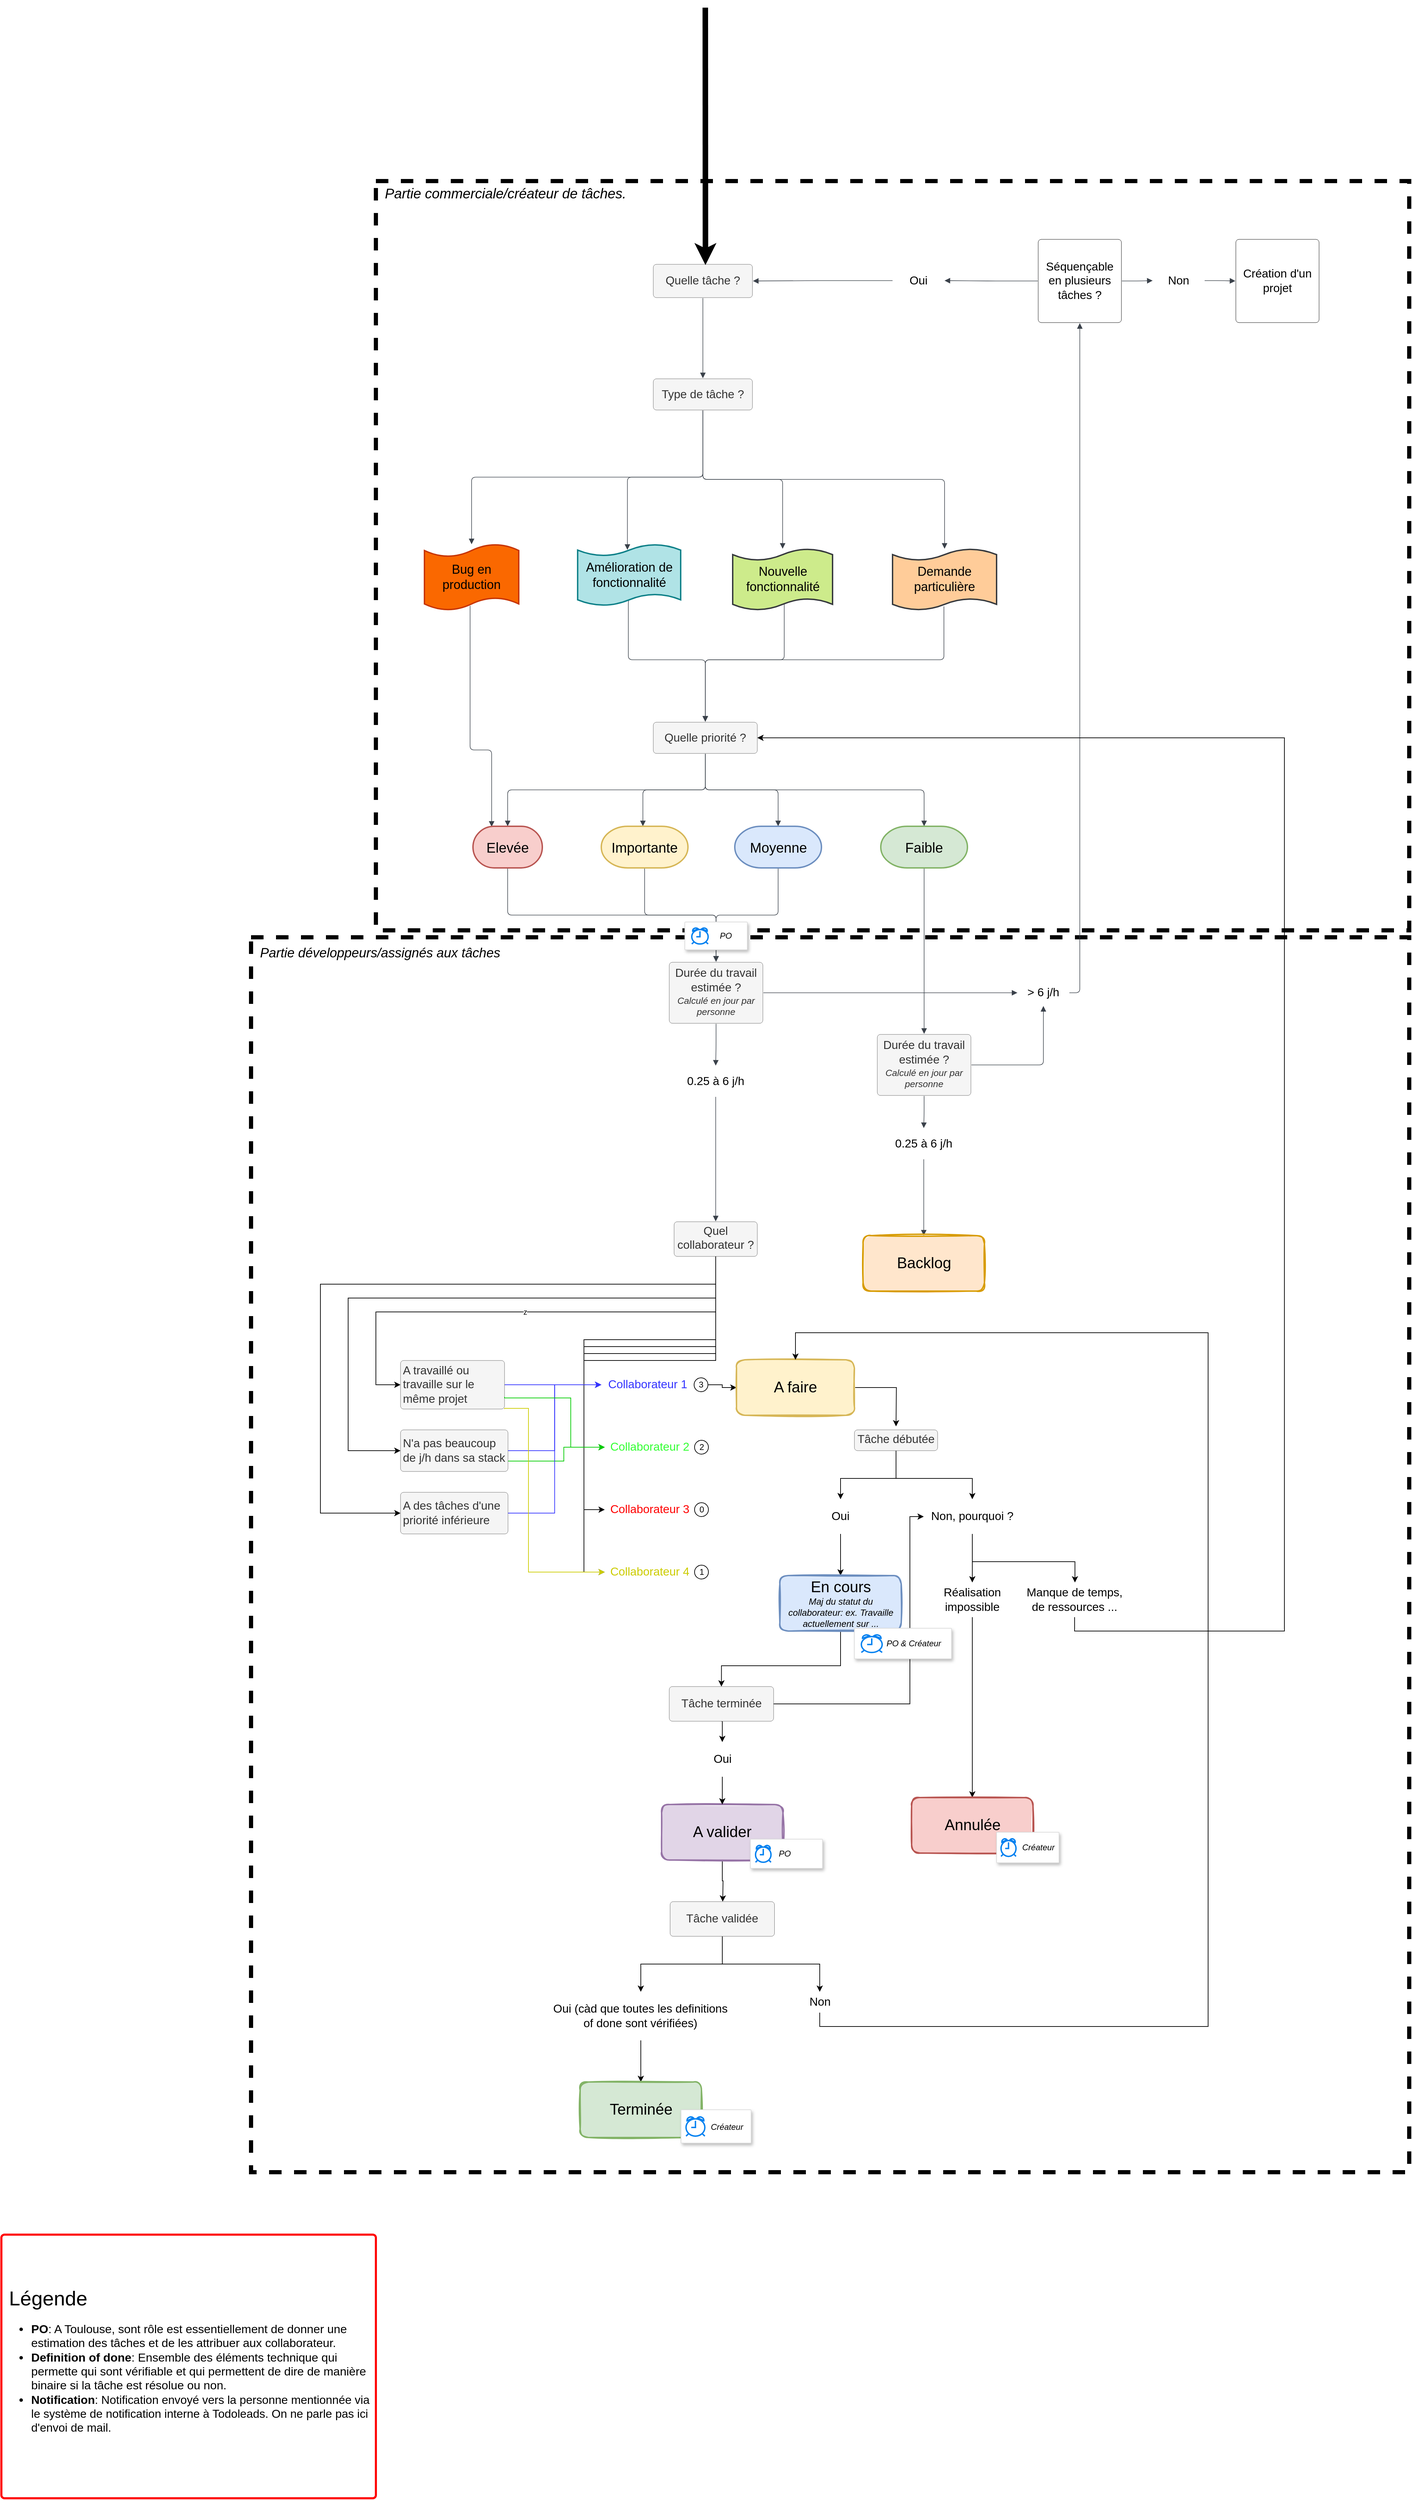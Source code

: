<mxfile version="24.7.7">
  <diagram name="Page-1" id="fcZhdtvS9p5PEWPYI8Sy">
    <mxGraphModel dx="3654" dy="2422" grid="0" gridSize="10" guides="1" tooltips="1" connect="1" arrows="1" fold="1" page="1" pageScale="1" pageWidth="827" pageHeight="1169" math="0" shadow="0">
      <root>
        <mxCell id="0" />
        <mxCell id="1" parent="0" />
        <mxCell id="KmAEbtHQRBGaexXC9Sj9-1" value="" style="rounded=0;whiteSpace=wrap;html=1;fillColor=none;dashed=1;strokeWidth=6;" vertex="1" parent="1">
          <mxGeometry x="-1180" y="490" width="1670" height="1780" as="geometry" />
        </mxCell>
        <mxCell id="7268VmPEQmdFCBt6fVRC-45" value="" style="html=1;jettySize=18;whiteSpace=wrap;overflow=block;blockSpacing=1;fontSize=13;strokeColor=#3a414a;strokeOpacity=100;strokeWidth=0.8;rounded=1;arcSize=12;edgeStyle=orthogonalEdgeStyle;startArrow=none;endArrow=block;endFill=1;exitX=0.5;exitY=1.017;exitPerimeter=0;lucidId=GWr79bhpcn.O;" parent="1" source="7268VmPEQmdFCBt6fVRC-58" target="7268VmPEQmdFCBt6fVRC-217" edge="1">
          <mxGeometry width="100" height="100" relative="1" as="geometry">
            <Array as="points" />
            <mxPoint x="-870" y="-60" as="targetPoint" />
          </mxGeometry>
        </mxCell>
        <mxCell id="7268VmPEQmdFCBt6fVRC-46" value="" style="html=1;jettySize=18;whiteSpace=wrap;overflow=block;blockSpacing=1;fontSize=13;strokeColor=#3a414a;strokeOpacity=100;strokeWidth=0.8;rounded=1;arcSize=12;edgeStyle=orthogonalEdgeStyle;startArrow=none;endArrow=block;endFill=1;exitX=0.5;exitY=1.017;exitPerimeter=0;entryX=0.483;entryY=0.091;entryPerimeter=0;lucidId=5Yr7krDCe1~g;entryDx=0;entryDy=0;" parent="1" source="7268VmPEQmdFCBt6fVRC-58" target="7268VmPEQmdFCBt6fVRC-223" edge="1">
          <mxGeometry width="100" height="100" relative="1" as="geometry">
            <Array as="points" />
            <mxPoint x="-630" y="-59" as="targetPoint" />
          </mxGeometry>
        </mxCell>
        <mxCell id="7268VmPEQmdFCBt6fVRC-47" value="" style="html=1;jettySize=18;whiteSpace=wrap;overflow=block;blockSpacing=1;fontSize=13;strokeColor=#3a414a;strokeOpacity=100;strokeWidth=0.8;rounded=1;arcSize=12;edgeStyle=orthogonalEdgeStyle;startArrow=none;endArrow=block;endFill=1;exitX=0.5;exitY=1.017;exitPerimeter=0;lucidId=9Yr7BtLrKn6U;" parent="1" source="7268VmPEQmdFCBt6fVRC-58" target="7268VmPEQmdFCBt6fVRC-225" edge="1">
          <mxGeometry width="100" height="100" relative="1" as="geometry">
            <Array as="points" />
            <mxPoint x="-420.0" y="-60" as="targetPoint" />
          </mxGeometry>
        </mxCell>
        <mxCell id="7268VmPEQmdFCBt6fVRC-48" value="" style="html=1;jettySize=18;whiteSpace=wrap;overflow=block;blockSpacing=1;fontSize=13;strokeColor=#3a414a;strokeOpacity=100;strokeWidth=0.8;rounded=1;arcSize=12;edgeStyle=orthogonalEdgeStyle;startArrow=none;endArrow=block;endFill=1;exitX=0.5;exitY=1.017;exitPerimeter=0;lucidId=.Yr72rbnCcZs;" parent="1" source="7268VmPEQmdFCBt6fVRC-58" target="7268VmPEQmdFCBt6fVRC-224" edge="1">
          <mxGeometry width="100" height="100" relative="1" as="geometry">
            <Array as="points" />
          </mxGeometry>
        </mxCell>
        <mxCell id="7268VmPEQmdFCBt6fVRC-49" value="" style="html=1;jettySize=18;whiteSpace=wrap;overflow=block;blockSpacing=1;fontSize=13;strokeColor=#3a414a;strokeOpacity=100;strokeWidth=0.8;rounded=1;arcSize=12;edgeStyle=orthogonalEdgeStyle;startArrow=none;endArrow=block;endFill=1;exitX=0.5;exitY=1.017;exitPerimeter=0;entryX=0.5;entryY=0;entryPerimeter=0;lucidId=xZr7r6feh.bM;entryDx=0;entryDy=0;" parent="1" source="7268VmPEQmdFCBt6fVRC-59" target="7268VmPEQmdFCBt6fVRC-218" edge="1">
          <mxGeometry width="100" height="100" relative="1" as="geometry">
            <Array as="points" />
            <mxPoint x="-810" y="330" as="targetPoint" />
          </mxGeometry>
        </mxCell>
        <mxCell id="7268VmPEQmdFCBt6fVRC-50" value="" style="html=1;jettySize=18;whiteSpace=wrap;overflow=block;blockSpacing=1;fontSize=13;strokeColor=#3a414a;strokeOpacity=100;strokeWidth=0.8;rounded=1;arcSize=12;edgeStyle=orthogonalEdgeStyle;startArrow=none;endArrow=block;endFill=1;exitX=0.5;exitY=1.017;exitPerimeter=0;entryX=0.48;entryY=0;entryPerimeter=0;lucidId=v0r7iEhE~4Hi;entryDx=0;entryDy=0;" parent="1" source="7268VmPEQmdFCBt6fVRC-59" target="7268VmPEQmdFCBt6fVRC-219" edge="1">
          <mxGeometry width="100" height="100" relative="1" as="geometry">
            <Array as="points" />
            <mxPoint x="-615.0" y="330" as="targetPoint" />
          </mxGeometry>
        </mxCell>
        <mxCell id="7268VmPEQmdFCBt6fVRC-51" value="" style="html=1;jettySize=18;whiteSpace=wrap;overflow=block;blockSpacing=1;fontSize=13;strokeColor=#3a414a;strokeOpacity=100;strokeWidth=0.8;rounded=1;arcSize=12;edgeStyle=orthogonalEdgeStyle;startArrow=none;endArrow=block;endFill=1;exitX=0.5;exitY=1.017;exitPerimeter=0;entryX=0.5;entryY=0;entryPerimeter=0;lucidId=y0r72r68KfXO;entryDx=0;entryDy=0;" parent="1" source="7268VmPEQmdFCBt6fVRC-59" target="7268VmPEQmdFCBt6fVRC-220" edge="1">
          <mxGeometry width="100" height="100" relative="1" as="geometry">
            <Array as="points" />
            <mxPoint x="-420" y="330" as="targetPoint" />
          </mxGeometry>
        </mxCell>
        <mxCell id="7268VmPEQmdFCBt6fVRC-52" value="" style="html=1;jettySize=18;whiteSpace=wrap;overflow=block;blockSpacing=1;fontSize=13;strokeColor=#3a414a;strokeOpacity=100;strokeWidth=0.8;rounded=1;arcSize=12;edgeStyle=orthogonalEdgeStyle;startArrow=none;endArrow=block;endFill=1;exitX=0.5;exitY=1.017;exitPerimeter=0;entryX=0.5;entryY=0;entryPerimeter=0;lucidId=C0r7mXWmIQKI;entryDx=0;entryDy=0;" parent="1" source="7268VmPEQmdFCBt6fVRC-59" target="7268VmPEQmdFCBt6fVRC-222" edge="1">
          <mxGeometry width="100" height="100" relative="1" as="geometry">
            <Array as="points" />
            <mxPoint x="-210" y="330" as="targetPoint" />
          </mxGeometry>
        </mxCell>
        <mxCell id="7268VmPEQmdFCBt6fVRC-53" value="&lt;div style=&quot;display: flex; justify-content: center; text-align: center; align-items: baseline; font-size: 0; line-height: 1.25;margin-top: -2px;&quot;&gt;&lt;span&gt;&lt;span style=&quot;font-size:16.7px;&quot;&gt;Durée du travail estimée ?&#xa;&lt;/span&gt;&lt;span style=&quot;font-size:13.3px;font-style: italic;&quot;&gt;Calculé en jour par personne&lt;/span&gt;&lt;/span&gt;&lt;/div&gt;" style="html=1;overflow=block;blockSpacing=1;whiteSpace=wrap;fontSize=13;spacing=3.8;strokeColor=#666666;rounded=1;absoluteArcSize=1;arcSize=9;fillColor=#f5f5f5;strokeWidth=NaN;lucidId=x1r7ZiWbzoMB;fontColor=#333333;" parent="1" vertex="1">
          <mxGeometry x="-577" y="526" width="135" height="88" as="geometry" />
        </mxCell>
        <mxCell id="7268VmPEQmdFCBt6fVRC-54" value="" style="html=1;jettySize=18;whiteSpace=wrap;overflow=block;blockSpacing=1;fontSize=13;strokeColor=#3a414a;strokeOpacity=100;strokeWidth=0.8;rounded=1;arcSize=12;edgeStyle=orthogonalEdgeStyle;startArrow=none;endArrow=block;endFill=1;exitX=0.484;exitY=0.933;exitPerimeter=0;entryX=0.269;entryY=0.012;entryPerimeter=0;lucidId=e2r7PKSp98cc;exitDx=0;exitDy=0;entryDx=0;entryDy=0;" parent="1" source="7268VmPEQmdFCBt6fVRC-217" target="7268VmPEQmdFCBt6fVRC-218" edge="1">
          <mxGeometry width="100" height="100" relative="1" as="geometry">
            <Array as="points">
              <mxPoint x="-864" y="220" />
              <mxPoint x="-833" y="220" />
            </Array>
            <mxPoint x="-870" as="sourcePoint" />
          </mxGeometry>
        </mxCell>
        <mxCell id="7268VmPEQmdFCBt6fVRC-55" value="" style="html=1;jettySize=18;whiteSpace=wrap;overflow=block;blockSpacing=1;fontSize=13;strokeColor=#3a414a;strokeOpacity=100;strokeWidth=0.8;rounded=1;arcSize=12;edgeStyle=orthogonalEdgeStyle;startArrow=none;endArrow=block;endFill=1;exitX=0.514;exitY=0.903;exitPerimeter=0;entryX=0.5;entryY=-0.017;entryPerimeter=0;lucidId=j2r7BA~THjf5;exitDx=0;exitDy=0;" parent="1" source="7268VmPEQmdFCBt6fVRC-223" target="7268VmPEQmdFCBt6fVRC-59" edge="1">
          <mxGeometry width="100" height="100" relative="1" as="geometry">
            <Array as="points">
              <mxPoint x="-636" y="90" />
              <mxPoint x="-525" y="90" />
            </Array>
            <mxPoint x="-630" y="1" as="sourcePoint" />
          </mxGeometry>
        </mxCell>
        <mxCell id="7268VmPEQmdFCBt6fVRC-56" value="" style="html=1;jettySize=18;whiteSpace=wrap;overflow=block;blockSpacing=1;fontSize=13;strokeColor=#3a414a;strokeOpacity=100;strokeWidth=0.8;rounded=1;arcSize=12;edgeStyle=orthogonalEdgeStyle;startArrow=none;endArrow=block;endFill=1;exitX=0.516;exitY=0.875;exitPerimeter=0;entryX=0.5;entryY=-0.017;entryPerimeter=0;lucidId=q2r7TWV4VOhJ;exitDx=0;exitDy=0;" parent="1" source="7268VmPEQmdFCBt6fVRC-225" target="7268VmPEQmdFCBt6fVRC-59" edge="1">
          <mxGeometry width="100" height="100" relative="1" as="geometry">
            <Array as="points">
              <mxPoint x="-411" y="90" />
              <mxPoint x="-525" y="90" />
            </Array>
            <mxPoint x="-420.0" as="sourcePoint" />
          </mxGeometry>
        </mxCell>
        <mxCell id="7268VmPEQmdFCBt6fVRC-57" value="" style="html=1;jettySize=18;whiteSpace=wrap;overflow=block;blockSpacing=1;fontSize=13;strokeColor=#3a414a;strokeOpacity=100;strokeWidth=0.8;rounded=1;arcSize=12;edgeStyle=orthogonalEdgeStyle;startArrow=none;endArrow=block;endFill=1;exitX=0.494;exitY=0.938;exitPerimeter=0;entryX=0.5;entryY=-0.017;entryPerimeter=0;lucidId=u2r7fU8hXIdy;exitDx=0;exitDy=0;" parent="1" source="7268VmPEQmdFCBt6fVRC-224" target="7268VmPEQmdFCBt6fVRC-59" edge="1">
          <mxGeometry width="100" height="100" relative="1" as="geometry">
            <Array as="points">
              <mxPoint x="-181" y="90" />
              <mxPoint x="-525" y="90" />
            </Array>
          </mxGeometry>
        </mxCell>
        <mxCell id="7268VmPEQmdFCBt6fVRC-58" value="Type de tâche ?" style="html=1;overflow=block;blockSpacing=1;whiteSpace=wrap;fontSize=16.7;spacing=3.8;strokeColor=#666666;rounded=1;absoluteArcSize=1;arcSize=9;fillColor=#f5f5f5;strokeWidth=NaN;lucidId=j4r7KApGNP3D;fontColor=#333333;" parent="1" vertex="1">
          <mxGeometry x="-600" y="-315" width="143" height="45" as="geometry" />
        </mxCell>
        <mxCell id="7268VmPEQmdFCBt6fVRC-59" value="Quelle priorité ?" style="html=1;overflow=block;blockSpacing=1;whiteSpace=wrap;fontSize=16.7;spacing=3.8;strokeColor=#666666;rounded=1;absoluteArcSize=1;arcSize=9;fillColor=#f5f5f5;strokeWidth=NaN;lucidId=y4r7EGyVs_DY;fontColor=#333333;" parent="1" vertex="1">
          <mxGeometry x="-600" y="180" width="150" height="45" as="geometry" />
        </mxCell>
        <mxCell id="7268VmPEQmdFCBt6fVRC-60" value="" style="html=1;jettySize=18;whiteSpace=wrap;overflow=block;blockSpacing=1;fontSize=13;strokeColor=#3a414a;strokeOpacity=100;strokeWidth=0.8;rounded=1;arcSize=12;edgeStyle=orthogonalEdgeStyle;startArrow=none;endArrow=block;endFill=1;exitX=0.5;exitY=1;exitPerimeter=0;entryX=0.5;entryY=-0.009;entryPerimeter=0;lucidId=i6r7.LIMNPZT;exitDx=0;exitDy=0;" parent="1" source="7268VmPEQmdFCBt6fVRC-218" target="7268VmPEQmdFCBt6fVRC-53" edge="1">
          <mxGeometry width="100" height="100" relative="1" as="geometry">
            <Array as="points" />
            <mxPoint x="-810" y="390" as="sourcePoint" />
          </mxGeometry>
        </mxCell>
        <mxCell id="7268VmPEQmdFCBt6fVRC-61" value="" style="html=1;jettySize=18;whiteSpace=wrap;overflow=block;blockSpacing=1;fontSize=13;strokeColor=#3a414a;strokeOpacity=100;strokeWidth=0.8;rounded=1;arcSize=12;edgeStyle=orthogonalEdgeStyle;startArrow=none;endArrow=block;endFill=1;exitX=0.5;exitY=1;exitPerimeter=0;entryX=0.5;entryY=-0.009;entryPerimeter=0;lucidId=p6r7za8y9WH8;exitDx=0;exitDy=0;" parent="1" source="7268VmPEQmdFCBt6fVRC-219" target="7268VmPEQmdFCBt6fVRC-53" edge="1">
          <mxGeometry width="100" height="100" relative="1" as="geometry">
            <Array as="points" />
            <mxPoint x="-615.0" y="390" as="sourcePoint" />
          </mxGeometry>
        </mxCell>
        <mxCell id="7268VmPEQmdFCBt6fVRC-62" value="" style="html=1;jettySize=18;whiteSpace=wrap;overflow=block;blockSpacing=1;fontSize=13;strokeColor=#3a414a;strokeOpacity=100;strokeWidth=0.8;rounded=1;arcSize=12;edgeStyle=orthogonalEdgeStyle;startArrow=none;endArrow=block;endFill=1;exitX=0.5;exitY=1;exitPerimeter=0;entryX=0.5;entryY=-0.009;entryPerimeter=0;lucidId=B6r7BVNr0MH5;exitDx=0;exitDy=0;" parent="1" source="7268VmPEQmdFCBt6fVRC-220" target="7268VmPEQmdFCBt6fVRC-53" edge="1">
          <mxGeometry width="100" height="100" relative="1" as="geometry">
            <Array as="points" />
            <mxPoint x="-420" y="390" as="sourcePoint" />
          </mxGeometry>
        </mxCell>
        <mxCell id="7268VmPEQmdFCBt6fVRC-63" value="" style="html=1;jettySize=18;whiteSpace=wrap;overflow=block;blockSpacing=1;fontSize=13;strokeColor=#3a414a;strokeOpacity=100;strokeWidth=0.8;rounded=1;arcSize=12;edgeStyle=orthogonalEdgeStyle;startArrow=none;endArrow=block;endFill=1;entryX=0.5;entryY=-0.009;entryPerimeter=0;lucidId=F6r7zuVkJyv7;exitX=0.5;exitY=1;exitDx=0;exitDy=0;exitPerimeter=0;" parent="1" source="7268VmPEQmdFCBt6fVRC-222" target="7268VmPEQmdFCBt6fVRC-85" edge="1">
          <mxGeometry width="100" height="100" relative="1" as="geometry">
            <Array as="points" />
            <mxPoint x="-209" y="390" as="sourcePoint" />
          </mxGeometry>
        </mxCell>
        <mxCell id="7268VmPEQmdFCBt6fVRC-64" value="" style="html=1;jettySize=18;whiteSpace=wrap;overflow=block;blockSpacing=1;fontSize=13;strokeColor=#3a414a;strokeOpacity=100;strokeWidth=0.8;rounded=1;arcSize=12;edgeStyle=orthogonalEdgeStyle;startArrow=none;endArrow=block;endFill=1;exitX=0.5;exitY=1.009;exitPerimeter=0;entryX=0.5;entryY=0;entryPerimeter=0;lucidId=V6r7g9qa6I1i;" parent="1" source="7268VmPEQmdFCBt6fVRC-53" target="7268VmPEQmdFCBt6fVRC-65" edge="1">
          <mxGeometry width="100" height="100" relative="1" as="geometry">
            <Array as="points" />
          </mxGeometry>
        </mxCell>
        <mxCell id="7268VmPEQmdFCBt6fVRC-65" value="0.25 à 6 j/h" style="html=1;overflow=block;blockSpacing=1;whiteSpace=wrap;fontSize=16.7;spacing=3.8;strokeOpacity=0;fillOpacity=0;rounded=1;absoluteArcSize=1;arcSize=9;fillColor=#ffffff;strokeWidth=NaN;lucidId=X6r7Kn.4M4vJ;" parent="1" vertex="1">
          <mxGeometry x="-555" y="675" width="90" height="45" as="geometry" />
        </mxCell>
        <mxCell id="7268VmPEQmdFCBt6fVRC-66" value="" style="html=1;jettySize=18;whiteSpace=wrap;overflow=block;blockSpacing=1;fontSize=13;strokeColor=#3a414a;strokeOpacity=100;strokeWidth=0.8;rounded=1;arcSize=12;edgeStyle=orthogonalEdgeStyle;startArrow=none;endArrow=block;endFill=1;exitX=1.006;exitY=0.5;exitPerimeter=0;entryX=0;entryY=0.5;entryPerimeter=0;lucidId=y7r762tDR9xW;" parent="1" source="7268VmPEQmdFCBt6fVRC-53" target="7268VmPEQmdFCBt6fVRC-67" edge="1">
          <mxGeometry width="100" height="100" relative="1" as="geometry">
            <Array as="points" />
          </mxGeometry>
        </mxCell>
        <mxCell id="7268VmPEQmdFCBt6fVRC-67" value="&amp;gt; 6 j/h" style="html=1;overflow=block;blockSpacing=1;whiteSpace=wrap;fontSize=16.7;spacing=3.8;strokeOpacity=0;fillOpacity=0;rounded=1;absoluteArcSize=1;arcSize=9;fillColor=#ffffff;strokeWidth=NaN;lucidId=z7r7cQ-Ino3h;" parent="1" vertex="1">
          <mxGeometry x="-75" y="551" width="75" height="38" as="geometry" />
        </mxCell>
        <mxCell id="7268VmPEQmdFCBt6fVRC-68" value="" style="html=1;jettySize=18;whiteSpace=wrap;overflow=block;blockSpacing=1;fontSize=13;strokeColor=#3a414a;strokeOpacity=100;strokeWidth=0.8;rounded=1;arcSize=12;edgeStyle=orthogonalEdgeStyle;startArrow=none;endArrow=block;endFill=1;exitX=1;exitY=0.5;exitPerimeter=0;entryX=0.5;entryY=1.006;entryPerimeter=0;lucidId=.7r77-tQ36O4;" parent="1" source="7268VmPEQmdFCBt6fVRC-67" target="7268VmPEQmdFCBt6fVRC-69" edge="1">
          <mxGeometry width="100" height="100" relative="1" as="geometry">
            <Array as="points">
              <mxPoint x="15" y="570" />
            </Array>
          </mxGeometry>
        </mxCell>
        <mxCell id="7268VmPEQmdFCBt6fVRC-69" value="Séquençable en plusieurs tâches ?" style="html=1;overflow=block;blockSpacing=1;whiteSpace=wrap;fontSize=16.7;spacing=3.8;strokeColor=#000000;rounded=1;absoluteArcSize=1;arcSize=9;fillColor=none;strokeWidth=NaN;lucidId=~7r7wULAlt~f;" parent="1" vertex="1">
          <mxGeometry x="-45" y="-516" width="120" height="120" as="geometry" />
        </mxCell>
        <mxCell id="7268VmPEQmdFCBt6fVRC-70" value="" style="html=1;jettySize=18;whiteSpace=wrap;overflow=block;blockSpacing=1;fontSize=13;strokeColor=#3a414a;strokeOpacity=100;strokeWidth=0.8;rounded=1;arcSize=12;edgeStyle=orthogonalEdgeStyle;startArrow=none;endArrow=block;endFill=1;exitX=-0.006;exitY=0.5;exitPerimeter=0;entryX=1;entryY=0.5;entryPerimeter=0;lucidId=B_r7NjkyLdqk;" parent="1" source="7268VmPEQmdFCBt6fVRC-69" target="7268VmPEQmdFCBt6fVRC-71" edge="1">
          <mxGeometry width="100" height="100" relative="1" as="geometry">
            <Array as="points" />
          </mxGeometry>
        </mxCell>
        <mxCell id="7268VmPEQmdFCBt6fVRC-71" value="Oui" style="html=1;overflow=block;blockSpacing=1;whiteSpace=wrap;fontSize=16.7;spacing=3.8;strokeOpacity=0;fillOpacity=0;rounded=1;absoluteArcSize=1;arcSize=9;fillColor=#ffffff;strokeWidth=NaN;lucidId=C_r7Z1mVk2do;" parent="1" vertex="1">
          <mxGeometry x="-255" y="-479" width="75" height="45" as="geometry" />
        </mxCell>
        <mxCell id="7268VmPEQmdFCBt6fVRC-72" value="" style="html=1;jettySize=18;whiteSpace=wrap;overflow=block;blockSpacing=1;fontSize=13;strokeColor=#3a414a;strokeOpacity=100;strokeWidth=0.8;rounded=1;arcSize=12;edgeStyle=orthogonalEdgeStyle;startArrow=none;endArrow=block;endFill=1;exitX=0;exitY=0.5;exitPerimeter=0;entryX=1.005;entryY=0.5;entryPerimeter=0;lucidId=K_r78cQTjE8Y;" parent="1" source="7268VmPEQmdFCBt6fVRC-71" target="7268VmPEQmdFCBt6fVRC-91" edge="1">
          <mxGeometry width="100" height="100" relative="1" as="geometry">
            <Array as="points" />
          </mxGeometry>
        </mxCell>
        <mxCell id="7268VmPEQmdFCBt6fVRC-73" value="" style="html=1;jettySize=18;whiteSpace=wrap;overflow=block;blockSpacing=1;fontSize=13;strokeColor=#3a414a;strokeOpacity=100;strokeWidth=0.8;rounded=1;arcSize=12;edgeStyle=orthogonalEdgeStyle;startArrow=none;endArrow=block;endFill=1;exitX=1.006;exitY=0.5;exitPerimeter=0;entryX=0;entryY=0.5;entryPerimeter=0;lucidId=S_r7kf0IIELZ;" parent="1" source="7268VmPEQmdFCBt6fVRC-69" target="7268VmPEQmdFCBt6fVRC-74" edge="1">
          <mxGeometry width="100" height="100" relative="1" as="geometry">
            <Array as="points" />
          </mxGeometry>
        </mxCell>
        <mxCell id="7268VmPEQmdFCBt6fVRC-74" value="Non" style="html=1;overflow=block;blockSpacing=1;whiteSpace=wrap;fontSize=16.7;spacing=3.8;strokeOpacity=0;fillOpacity=0;rounded=1;absoluteArcSize=1;arcSize=9;fillColor=#ffffff;strokeWidth=NaN;lucidId=T_r7yN.Xvmcp;" parent="1" vertex="1">
          <mxGeometry x="120" y="-479" width="75" height="45" as="geometry" />
        </mxCell>
        <mxCell id="7268VmPEQmdFCBt6fVRC-75" value="" style="html=1;jettySize=18;whiteSpace=wrap;overflow=block;blockSpacing=1;fontSize=13;strokeColor=#3a414a;strokeOpacity=100;strokeWidth=0.8;rounded=1;arcSize=12;edgeStyle=orthogonalEdgeStyle;startArrow=none;endArrow=block;endFill=1;exitX=1;exitY=0.5;exitPerimeter=0;entryX=-0.006;entryY=0.5;entryPerimeter=0;lucidId=-_r7Xxgt.JMU;" parent="1" source="7268VmPEQmdFCBt6fVRC-74" target="7268VmPEQmdFCBt6fVRC-76" edge="1">
          <mxGeometry width="100" height="100" relative="1" as="geometry">
            <Array as="points" />
          </mxGeometry>
        </mxCell>
        <mxCell id="7268VmPEQmdFCBt6fVRC-76" value="Création d&#39;un projet" style="html=1;overflow=block;blockSpacing=1;whiteSpace=wrap;fontSize=16.7;spacing=3.8;strokeColor=#000000;rounded=1;absoluteArcSize=1;arcSize=9;fillColor=none;strokeWidth=NaN;lucidId=__r7heEoI50M;" parent="1" vertex="1">
          <mxGeometry x="240" y="-516" width="120" height="120" as="geometry" />
        </mxCell>
        <mxCell id="7268VmPEQmdFCBt6fVRC-80" value="" style="html=1;overflow=block;blockSpacing=1;whiteSpace=wrap;fontSize=16.7;align=center;spacing=3.8;strokeOpacity=0;fillOpacity=0;rounded=1;absoluteArcSize=1;arcSize=9;fillColor=#ffffff;strokeWidth=NaN;lucidId=cas78cJPZkww;" parent="1" vertex="1">
          <mxGeometry x="-270" y="-60" width="180" height="60" as="geometry" />
        </mxCell>
        <mxCell id="7268VmPEQmdFCBt6fVRC-85" value="&lt;div style=&quot;display: flex; justify-content: center; text-align: center; align-items: baseline; font-size: 0; line-height: 1.25;margin-top: -2px;&quot;&gt;&lt;span&gt;&lt;span style=&quot;font-size:16.7px;&quot;&gt;Durée du travail estimée ?&#xa;&lt;/span&gt;&lt;span style=&quot;font-size:13.3px;font-style: italic;&quot;&gt;Calculé en jour par personne&lt;/span&gt;&lt;/span&gt;&lt;/div&gt;" style="html=1;overflow=block;blockSpacing=1;whiteSpace=wrap;fontSize=13;spacing=3.8;strokeColor=#666666;rounded=1;absoluteArcSize=1;arcSize=9;fillColor=#f5f5f5;strokeWidth=NaN;lucidId=wbs7ypl_VjJa;fontColor=#333333;" parent="1" vertex="1">
          <mxGeometry x="-277" y="630" width="135" height="88" as="geometry" />
        </mxCell>
        <mxCell id="7268VmPEQmdFCBt6fVRC-86" value="" style="html=1;jettySize=18;whiteSpace=wrap;overflow=block;blockSpacing=1;fontSize=13;strokeColor=#3a414a;strokeOpacity=100;strokeWidth=0.8;rounded=1;arcSize=12;edgeStyle=orthogonalEdgeStyle;startArrow=none;endArrow=block;endFill=1;exitX=1.006;exitY=0.5;exitPerimeter=0;entryX=0.5;entryY=1;entryPerimeter=0;lucidId=7bs7uB7d7-~h;" parent="1" source="7268VmPEQmdFCBt6fVRC-85" target="7268VmPEQmdFCBt6fVRC-67" edge="1">
          <mxGeometry width="100" height="100" relative="1" as="geometry">
            <Array as="points" />
          </mxGeometry>
        </mxCell>
        <mxCell id="7268VmPEQmdFCBt6fVRC-87" value="0.25 à 6 j/h" style="html=1;overflow=block;blockSpacing=1;whiteSpace=wrap;fontSize=16.7;spacing=3.8;strokeOpacity=0;fillOpacity=0;rounded=1;absoluteArcSize=1;arcSize=9;fillColor=#ffffff;strokeWidth=NaN;lucidId=ycs7k-iV7Tm~;" parent="1" vertex="1">
          <mxGeometry x="-255" y="765" width="90" height="45" as="geometry" />
        </mxCell>
        <mxCell id="7268VmPEQmdFCBt6fVRC-88" value="" style="html=1;jettySize=18;whiteSpace=wrap;overflow=block;blockSpacing=1;fontSize=13;strokeColor=#3a414a;strokeOpacity=100;strokeWidth=0.8;rounded=1;arcSize=12;edgeStyle=orthogonalEdgeStyle;startArrow=none;endArrow=block;endFill=1;exitX=0.5;exitY=1.009;exitPerimeter=0;entryX=0.5;entryY=0;entryPerimeter=0;lucidId=Kcs7-iPhEJoN;" parent="1" source="7268VmPEQmdFCBt6fVRC-85" target="7268VmPEQmdFCBt6fVRC-87" edge="1">
          <mxGeometry width="100" height="100" relative="1" as="geometry">
            <Array as="points" />
          </mxGeometry>
        </mxCell>
        <mxCell id="7268VmPEQmdFCBt6fVRC-89" value="" style="html=1;jettySize=18;whiteSpace=wrap;overflow=block;blockSpacing=1;fontSize=13;strokeColor=#3a414a;strokeOpacity=100;strokeWidth=0.8;rounded=1;arcSize=12;edgeStyle=orthogonalEdgeStyle;startArrow=none;endArrow=block;endFill=1;exitX=0.5;exitY=1;exitPerimeter=0;lucidId=7cs7XB3quXUA;" parent="1" source="7268VmPEQmdFCBt6fVRC-87" target="7268VmPEQmdFCBt6fVRC-212" edge="1">
          <mxGeometry width="100" height="100" relative="1" as="geometry">
            <Array as="points" />
            <mxPoint x="-210" y="915" as="targetPoint" />
          </mxGeometry>
        </mxCell>
        <mxCell id="7268VmPEQmdFCBt6fVRC-91" value="Quelle tâche ?" style="html=1;overflow=block;blockSpacing=1;whiteSpace=wrap;fontSize=16.7;spacing=3.8;rounded=1;absoluteArcSize=1;arcSize=9;strokeWidth=NaN;lucidId=9es7En538.l.;fillColor=#f5f5f5;fontColor=#333333;strokeColor=#666666;" parent="1" vertex="1">
          <mxGeometry x="-600" y="-480" width="143" height="48" as="geometry" />
        </mxCell>
        <mxCell id="7268VmPEQmdFCBt6fVRC-92" value="" style="html=1;jettySize=18;whiteSpace=wrap;overflow=block;blockSpacing=1;fontSize=13;strokeColor=#3a414a;strokeOpacity=100;strokeWidth=0.8;rounded=1;arcSize=12;edgeStyle=orthogonalEdgeStyle;startArrow=none;endArrow=block;endFill=1;exitX=0.5;exitY=1.016;exitPerimeter=0;entryX=0.5;entryY=-0.017;entryPerimeter=0;lucidId=yfs7n4fkxC1-;" parent="1" source="7268VmPEQmdFCBt6fVRC-91" target="7268VmPEQmdFCBt6fVRC-58" edge="1">
          <mxGeometry width="100" height="100" relative="1" as="geometry">
            <Array as="points" />
          </mxGeometry>
        </mxCell>
        <mxCell id="7268VmPEQmdFCBt6fVRC-93" value="" style="html=1;jettySize=18;whiteSpace=wrap;overflow=block;blockSpacing=1;fontSize=13;strokeColor=#3a414a;strokeOpacity=100;strokeWidth=0.8;rounded=1;arcSize=12;edgeStyle=orthogonalEdgeStyle;startArrow=none;endArrow=block;endFill=1;exitX=0.5;exitY=1;exitPerimeter=0;entryX=0.5;entryY=-0.01;entryPerimeter=0;lucidId=Ogs7yv3sAOYD;" parent="1" source="7268VmPEQmdFCBt6fVRC-65" target="7268VmPEQmdFCBt6fVRC-94" edge="1">
          <mxGeometry width="100" height="100" relative="1" as="geometry">
            <Array as="points" />
          </mxGeometry>
        </mxCell>
        <mxCell id="7268VmPEQmdFCBt6fVRC-104" value="z" style="edgeStyle=orthogonalEdgeStyle;rounded=0;orthogonalLoop=1;jettySize=auto;html=1;exitX=0.5;exitY=1;exitDx=0;exitDy=0;entryX=0;entryY=0.5;entryDx=0;entryDy=0;" parent="1" source="7268VmPEQmdFCBt6fVRC-94" target="7268VmPEQmdFCBt6fVRC-105" edge="1">
          <mxGeometry relative="1" as="geometry">
            <mxPoint x="-980" y="1140" as="targetPoint" />
            <Array as="points">
              <mxPoint x="-510" y="1030" />
              <mxPoint x="-1000" y="1030" />
              <mxPoint x="-1000" y="1135" />
            </Array>
          </mxGeometry>
        </mxCell>
        <mxCell id="7268VmPEQmdFCBt6fVRC-130" style="edgeStyle=orthogonalEdgeStyle;rounded=0;orthogonalLoop=1;jettySize=auto;html=1;exitX=0.5;exitY=1;exitDx=0;exitDy=0;entryX=0;entryY=0.5;entryDx=0;entryDy=0;" parent="1" source="7268VmPEQmdFCBt6fVRC-94" target="7268VmPEQmdFCBt6fVRC-108" edge="1">
          <mxGeometry relative="1" as="geometry">
            <Array as="points">
              <mxPoint x="-510" y="990" />
              <mxPoint x="-1080" y="990" />
              <mxPoint x="-1080" y="1320" />
            </Array>
          </mxGeometry>
        </mxCell>
        <mxCell id="7268VmPEQmdFCBt6fVRC-228" style="edgeStyle=orthogonalEdgeStyle;rounded=0;orthogonalLoop=1;jettySize=auto;html=1;exitX=0.5;exitY=1;exitDx=0;exitDy=0;entryX=0;entryY=0.5;entryDx=0;entryDy=0;" parent="1" source="7268VmPEQmdFCBt6fVRC-94" target="7268VmPEQmdFCBt6fVRC-98" edge="1">
          <mxGeometry relative="1" as="geometry">
            <mxPoint x="-680" y="1140" as="targetPoint" />
            <Array as="points">
              <mxPoint x="-510" y="1070" />
              <mxPoint x="-700" y="1070" />
              <mxPoint x="-700" y="1135" />
            </Array>
          </mxGeometry>
        </mxCell>
        <mxCell id="7268VmPEQmdFCBt6fVRC-230" style="edgeStyle=orthogonalEdgeStyle;rounded=0;orthogonalLoop=1;jettySize=auto;html=1;exitX=0.5;exitY=1;exitDx=0;exitDy=0;entryX=0;entryY=0.5;entryDx=0;entryDy=0;" parent="1" source="7268VmPEQmdFCBt6fVRC-94" target="7268VmPEQmdFCBt6fVRC-140" edge="1">
          <mxGeometry relative="1" as="geometry">
            <Array as="points">
              <mxPoint x="-510" y="1080" />
              <mxPoint x="-700" y="1080" />
              <mxPoint x="-700" y="1225" />
            </Array>
          </mxGeometry>
        </mxCell>
        <mxCell id="7268VmPEQmdFCBt6fVRC-231" style="edgeStyle=orthogonalEdgeStyle;rounded=0;orthogonalLoop=1;jettySize=auto;html=1;exitX=0.5;exitY=1;exitDx=0;exitDy=0;entryX=0;entryY=0.5;entryDx=0;entryDy=0;" parent="1" source="7268VmPEQmdFCBt6fVRC-94" target="7268VmPEQmdFCBt6fVRC-152" edge="1">
          <mxGeometry relative="1" as="geometry">
            <Array as="points">
              <mxPoint x="-510" y="1090" />
              <mxPoint x="-700" y="1090" />
              <mxPoint x="-700" y="1315" />
            </Array>
          </mxGeometry>
        </mxCell>
        <mxCell id="7268VmPEQmdFCBt6fVRC-232" style="edgeStyle=orthogonalEdgeStyle;rounded=0;orthogonalLoop=1;jettySize=auto;html=1;exitX=0.5;exitY=1;exitDx=0;exitDy=0;entryX=0;entryY=0.5;entryDx=0;entryDy=0;" parent="1" source="7268VmPEQmdFCBt6fVRC-94" target="7268VmPEQmdFCBt6fVRC-155" edge="1">
          <mxGeometry relative="1" as="geometry">
            <mxPoint x="-680" y="1370" as="targetPoint" />
            <Array as="points">
              <mxPoint x="-510" y="1100" />
              <mxPoint x="-700" y="1100" />
              <mxPoint x="-700" y="1405" />
            </Array>
          </mxGeometry>
        </mxCell>
        <mxCell id="7268VmPEQmdFCBt6fVRC-94" value="Quel collaborateur ?&lt;div&gt;&lt;br&gt;&lt;/div&gt;" style="html=1;overflow=block;blockSpacing=1;whiteSpace=wrap;fontSize=16.7;spacing=3.8;strokeColor=#666666;rounded=1;absoluteArcSize=1;arcSize=9;fillColor=#f5f5f5;strokeWidth=NaN;lucidId=Qgs722q_PT3A;align=center;fontColor=#333333;" parent="1" vertex="1">
          <mxGeometry x="-570" y="900" width="120" height="50" as="geometry" />
        </mxCell>
        <mxCell id="7268VmPEQmdFCBt6fVRC-131" style="edgeStyle=orthogonalEdgeStyle;rounded=0;orthogonalLoop=1;jettySize=auto;html=1;exitX=1;exitY=0.5;exitDx=0;exitDy=0;entryX=0;entryY=0.5;entryDx=0;entryDy=0;fillColor=#dae8fc;strokeColor=#3333FF;fontColor=#3333FF;" parent="1" source="7268VmPEQmdFCBt6fVRC-105" target="7268VmPEQmdFCBt6fVRC-98" edge="1">
          <mxGeometry relative="1" as="geometry" />
        </mxCell>
        <mxCell id="7268VmPEQmdFCBt6fVRC-105" value="&lt;div&gt;A travaillé ou travaille sur le même projet&lt;/div&gt;" style="html=1;overflow=block;blockSpacing=1;whiteSpace=wrap;fontSize=16.7;spacing=3.8;strokeColor=#666666;rounded=1;absoluteArcSize=1;arcSize=9;fillColor=#f5f5f5;strokeWidth=NaN;lucidId=Qgs722q_PT3A;align=left;fontColor=#333333;" parent="1" vertex="1">
          <mxGeometry x="-964.5" y="1100" width="150" height="70" as="geometry" />
        </mxCell>
        <mxCell id="7268VmPEQmdFCBt6fVRC-142" style="edgeStyle=orthogonalEdgeStyle;rounded=0;orthogonalLoop=1;jettySize=auto;html=1;entryX=0;entryY=0.5;entryDx=0;entryDy=0;strokeColor=#00CC00;exitX=1;exitY=0.75;exitDx=0;exitDy=0;" parent="1" source="7268VmPEQmdFCBt6fVRC-107" target="7268VmPEQmdFCBt6fVRC-140" edge="1">
          <mxGeometry relative="1" as="geometry">
            <mxPoint x="-690" y="1270" as="sourcePoint" />
            <mxPoint x="-590.5" y="1275" as="targetPoint" />
            <Array as="points">
              <mxPoint x="-729" y="1245" />
              <mxPoint x="-729" y="1225" />
            </Array>
          </mxGeometry>
        </mxCell>
        <mxCell id="7268VmPEQmdFCBt6fVRC-107" value="N&#39;a pas beaucoup de j/h dans sa stack" style="html=1;overflow=block;blockSpacing=1;whiteSpace=wrap;fontSize=16.7;spacing=3.8;strokeColor=#666666;rounded=1;absoluteArcSize=1;arcSize=9;fillColor=#f5f5f5;strokeWidth=NaN;lucidId=Qgs722q_PT3A;align=left;fontColor=#333333;" parent="1" vertex="1">
          <mxGeometry x="-964.5" y="1200" width="155" height="60" as="geometry" />
        </mxCell>
        <mxCell id="7268VmPEQmdFCBt6fVRC-108" value="A des tâches d&#39;une priorité inférieure" style="html=1;overflow=block;blockSpacing=1;whiteSpace=wrap;fontSize=16.7;spacing=3.8;strokeColor=#666666;rounded=1;absoluteArcSize=1;arcSize=9;fillColor=#f5f5f5;strokeWidth=NaN;lucidId=Qgs722q_PT3A;align=left;fontColor=#333333;" parent="1" vertex="1">
          <mxGeometry x="-964.5" y="1290" width="155" height="60" as="geometry" />
        </mxCell>
        <mxCell id="7268VmPEQmdFCBt6fVRC-129" style="edgeStyle=orthogonalEdgeStyle;rounded=0;orthogonalLoop=1;jettySize=auto;html=1;exitX=0.5;exitY=1;exitDx=0;exitDy=0;entryX=0;entryY=0.5;entryDx=0;entryDy=0;" parent="1" source="7268VmPEQmdFCBt6fVRC-94" target="7268VmPEQmdFCBt6fVRC-107" edge="1">
          <mxGeometry relative="1" as="geometry">
            <mxPoint x="-954" y="1149" as="targetPoint" />
            <mxPoint x="-500" y="960" as="sourcePoint" />
            <Array as="points">
              <mxPoint x="-510" y="1010" />
              <mxPoint x="-1040" y="1010" />
              <mxPoint x="-1040" y="1230" />
            </Array>
          </mxGeometry>
        </mxCell>
        <mxCell id="7268VmPEQmdFCBt6fVRC-132" value="" style="group;fontColor=#3333FF;" parent="1" vertex="1" connectable="0">
          <mxGeometry x="-675" y="1120" width="154.5" height="65" as="geometry" />
        </mxCell>
        <mxCell id="7268VmPEQmdFCBt6fVRC-98" value="&lt;font color=&quot;#3333ff&quot;&gt;Collaborateur 1&lt;/font&gt;" style="html=1;overflow=block;blockSpacing=1;whiteSpace=wrap;fontSize=16.7;spacing=3.8;strokeColor=#unset;rounded=1;absoluteArcSize=1;arcSize=9;fillColor=none;strokeWidth=NaN;lucidId=vhs7WFJ5v-HP;" parent="7268VmPEQmdFCBt6fVRC-132" vertex="1">
          <mxGeometry width="133.831" height="30" as="geometry" />
        </mxCell>
        <mxCell id="7268VmPEQmdFCBt6fVRC-116" value="3" style="ellipse;whiteSpace=wrap;html=1;aspect=fixed;" parent="7268VmPEQmdFCBt6fVRC-132" vertex="1">
          <mxGeometry x="133.831" y="5" width="20" height="20" as="geometry" />
        </mxCell>
        <mxCell id="7268VmPEQmdFCBt6fVRC-134" style="edgeStyle=orthogonalEdgeStyle;rounded=0;orthogonalLoop=1;jettySize=auto;html=1;exitX=1;exitY=0.5;exitDx=0;exitDy=0;entryX=0;entryY=0.5;entryDx=0;entryDy=0;fillColor=#dae8fc;strokeColor=#3333FF;fontColor=#3333FF;" parent="1" source="7268VmPEQmdFCBt6fVRC-107" target="7268VmPEQmdFCBt6fVRC-98" edge="1">
          <mxGeometry relative="1" as="geometry">
            <mxPoint x="-834" y="1149" as="sourcePoint" />
            <mxPoint x="-664" y="1149" as="targetPoint" />
          </mxGeometry>
        </mxCell>
        <mxCell id="7268VmPEQmdFCBt6fVRC-138" style="edgeStyle=orthogonalEdgeStyle;rounded=0;orthogonalLoop=1;jettySize=auto;html=1;exitX=1;exitY=0.5;exitDx=0;exitDy=0;entryX=0;entryY=0.5;entryDx=0;entryDy=0;fillColor=#dae8fc;strokeColor=#3333FF;fontColor=#3333FF;" parent="1" source="7268VmPEQmdFCBt6fVRC-108" target="7268VmPEQmdFCBt6fVRC-98" edge="1">
          <mxGeometry relative="1" as="geometry">
            <mxPoint x="-799" y="1240" as="sourcePoint" />
            <mxPoint x="-664" y="1149" as="targetPoint" />
          </mxGeometry>
        </mxCell>
        <mxCell id="7268VmPEQmdFCBt6fVRC-139" value="" style="group;fontColor=#00CC00;" parent="1" vertex="1" connectable="0">
          <mxGeometry x="-670" y="1210" width="149.5" height="30" as="geometry" />
        </mxCell>
        <mxCell id="7268VmPEQmdFCBt6fVRC-140" value="&lt;font color=&quot;#33ff33&quot;&gt;Collaborateur 2&lt;/font&gt;" style="html=1;overflow=block;blockSpacing=1;whiteSpace=wrap;fontSize=16.7;spacing=3.8;strokeColor=#unset;rounded=1;absoluteArcSize=1;arcSize=9;fillColor=none;strokeWidth=NaN;lucidId=vhs7WFJ5v-HP;" parent="7268VmPEQmdFCBt6fVRC-139" vertex="1">
          <mxGeometry width="129.5" height="30" as="geometry" />
        </mxCell>
        <mxCell id="7268VmPEQmdFCBt6fVRC-141" value="2" style="ellipse;whiteSpace=wrap;html=1;aspect=fixed;" parent="7268VmPEQmdFCBt6fVRC-139" vertex="1">
          <mxGeometry x="129.5" y="5" width="20" height="20" as="geometry" />
        </mxCell>
        <mxCell id="7268VmPEQmdFCBt6fVRC-143" style="edgeStyle=orthogonalEdgeStyle;rounded=0;orthogonalLoop=1;jettySize=auto;html=1;strokeColor=#00CC00;exitX=1;exitY=0.75;exitDx=0;exitDy=0;entryX=0;entryY=0.5;entryDx=0;entryDy=0;" parent="1" source="7268VmPEQmdFCBt6fVRC-105" target="7268VmPEQmdFCBt6fVRC-140" edge="1">
          <mxGeometry relative="1" as="geometry">
            <mxPoint x="-799" y="1255" as="sourcePoint" />
            <mxPoint x="-680" y="1180" as="targetPoint" />
            <Array as="points">
              <mxPoint x="-719" y="1154" />
              <mxPoint x="-719" y="1225" />
            </Array>
          </mxGeometry>
        </mxCell>
        <mxCell id="7268VmPEQmdFCBt6fVRC-145" value="" style="html=1;overflow=block;blockSpacing=1;whiteSpace=wrap;fontSize=16.7;spacing=3.8;strokeColor=#unset;rounded=1;absoluteArcSize=1;arcSize=9;fillColor=none;strokeWidth=NaN;lucidId=vhs7WFJ5v-HP;" parent="1" vertex="1">
          <mxGeometry x="-660" y="1330" width="129.5" height="30" as="geometry" />
        </mxCell>
        <mxCell id="7268VmPEQmdFCBt6fVRC-151" value="" style="group;fontColor=#00CC00;" parent="1" vertex="1" connectable="0">
          <mxGeometry x="-670" y="1300" width="149.5" height="30" as="geometry" />
        </mxCell>
        <mxCell id="7268VmPEQmdFCBt6fVRC-152" value="&lt;font color=&quot;#ff0000&quot;&gt;Collaborateur 3&lt;/font&gt;" style="html=1;overflow=block;blockSpacing=1;whiteSpace=wrap;fontSize=16.7;spacing=3.8;strokeColor=#unset;rounded=1;absoluteArcSize=1;arcSize=9;fillColor=none;strokeWidth=NaN;lucidId=vhs7WFJ5v-HP;" parent="7268VmPEQmdFCBt6fVRC-151" vertex="1">
          <mxGeometry width="129.5" height="30" as="geometry" />
        </mxCell>
        <mxCell id="7268VmPEQmdFCBt6fVRC-153" value="0" style="ellipse;whiteSpace=wrap;html=1;aspect=fixed;" parent="7268VmPEQmdFCBt6fVRC-151" vertex="1">
          <mxGeometry x="129.5" y="5" width="20" height="20" as="geometry" />
        </mxCell>
        <mxCell id="7268VmPEQmdFCBt6fVRC-154" value="" style="group;fontColor=#00CC00;" parent="1" vertex="1" connectable="0">
          <mxGeometry x="-670" y="1390" width="149.5" height="30" as="geometry" />
        </mxCell>
        <mxCell id="7268VmPEQmdFCBt6fVRC-156" value="1" style="ellipse;whiteSpace=wrap;html=1;aspect=fixed;" parent="7268VmPEQmdFCBt6fVRC-154" vertex="1">
          <mxGeometry x="129.5" y="5" width="20" height="20" as="geometry" />
        </mxCell>
        <mxCell id="7268VmPEQmdFCBt6fVRC-157" style="edgeStyle=orthogonalEdgeStyle;rounded=0;orthogonalLoop=1;jettySize=auto;html=1;entryX=0;entryY=0.5;entryDx=0;entryDy=0;strokeColor=#CCCC00;exitX=1;exitY=1;exitDx=0;exitDy=0;" parent="1" source="7268VmPEQmdFCBt6fVRC-105" target="7268VmPEQmdFCBt6fVRC-155" edge="1">
          <mxGeometry relative="1" as="geometry">
            <mxPoint x="-799" y="1255" as="sourcePoint" />
            <mxPoint x="-660" y="1235" as="targetPoint" />
            <Array as="points">
              <mxPoint x="-780" y="1169" />
              <mxPoint x="-780" y="1405" />
            </Array>
          </mxGeometry>
        </mxCell>
        <mxCell id="7268VmPEQmdFCBt6fVRC-155" value="&lt;font color=&quot;#cccc00&quot;&gt;Collaborateur 4&lt;/font&gt;" style="html=1;overflow=block;blockSpacing=1;whiteSpace=wrap;fontSize=16.7;spacing=3.8;strokeColor=#unset;rounded=1;absoluteArcSize=1;arcSize=9;fillColor=none;strokeWidth=NaN;lucidId=vhs7WFJ5v-HP;" parent="1" vertex="1">
          <mxGeometry x="-670" y="1390" width="129.5" height="30" as="geometry" />
        </mxCell>
        <mxCell id="7268VmPEQmdFCBt6fVRC-162" style="edgeStyle=orthogonalEdgeStyle;rounded=0;orthogonalLoop=1;jettySize=auto;html=1;exitX=0.5;exitY=1;exitDx=0;exitDy=0;" parent="1" source="7268VmPEQmdFCBt6fVRC-167" target="7268VmPEQmdFCBt6fVRC-170" edge="1">
          <mxGeometry relative="1" as="geometry">
            <mxPoint x="-330" y="1300" as="targetPoint" />
            <mxPoint x="-250.45" y="1240" as="sourcePoint" />
            <Array as="points">
              <mxPoint x="-250" y="1270" />
              <mxPoint x="-330" y="1270" />
            </Array>
          </mxGeometry>
        </mxCell>
        <mxCell id="7268VmPEQmdFCBt6fVRC-158" style="edgeStyle=orthogonalEdgeStyle;rounded=0;orthogonalLoop=1;jettySize=auto;html=1;entryX=0.5;entryY=0;entryDx=0;entryDy=0;" parent="1" source="7268VmPEQmdFCBt6fVRC-168" edge="1">
          <mxGeometry relative="1" as="geometry">
            <mxPoint x="-250" y="1195" as="targetPoint" />
          </mxGeometry>
        </mxCell>
        <mxCell id="7268VmPEQmdFCBt6fVRC-171" style="edgeStyle=orthogonalEdgeStyle;rounded=0;orthogonalLoop=1;jettySize=auto;html=1;exitX=0.5;exitY=1;exitDx=0;exitDy=0;entryX=0.5;entryY=0;entryDx=0;entryDy=0;" parent="1" source="7268VmPEQmdFCBt6fVRC-167" target="7268VmPEQmdFCBt6fVRC-172" edge="1">
          <mxGeometry relative="1" as="geometry">
            <mxPoint x="-160.0" y="1300.0" as="targetPoint" />
            <Array as="points">
              <mxPoint x="-250" y="1270" />
              <mxPoint x="-140" y="1270" />
            </Array>
          </mxGeometry>
        </mxCell>
        <mxCell id="7268VmPEQmdFCBt6fVRC-167" value="&lt;div&gt;Tâche débutée&lt;/div&gt;&lt;div&gt;&lt;br&gt;&lt;/div&gt;" style="html=1;overflow=block;blockSpacing=1;whiteSpace=wrap;fontSize=16.7;spacing=3.8;strokeColor=#666666;rounded=1;absoluteArcSize=1;arcSize=9;fillColor=#f5f5f5;strokeWidth=NaN;lucidId=Qgs722q_PT3A;align=center;fontColor=#333333;" parent="1" vertex="1">
          <mxGeometry x="-310" y="1200" width="120" height="30" as="geometry" />
        </mxCell>
        <mxCell id="7268VmPEQmdFCBt6fVRC-169" value="" style="edgeStyle=orthogonalEdgeStyle;rounded=0;orthogonalLoop=1;jettySize=auto;html=1;entryX=0;entryY=0.5;entryDx=0;entryDy=0;" parent="1" source="7268VmPEQmdFCBt6fVRC-116" target="7268VmPEQmdFCBt6fVRC-168" edge="1">
          <mxGeometry relative="1" as="geometry">
            <mxPoint x="-250" y="1195" as="targetPoint" />
            <mxPoint x="-521" y="1139" as="sourcePoint" />
          </mxGeometry>
        </mxCell>
        <mxCell id="7268VmPEQmdFCBt6fVRC-168" value="&lt;font style=&quot;font-size: 22px;&quot;&gt;A faire&lt;/font&gt;" style="rounded=1;whiteSpace=wrap;html=1;strokeWidth=2;fillWeight=4;hachureGap=8;hachureAngle=45;fillColor=#fff2cc;sketch=1;strokeColor=#d6b656;fillStyle=solid;" parent="1" vertex="1">
          <mxGeometry x="-480" y="1099" width="170" height="80" as="geometry" />
        </mxCell>
        <mxCell id="7268VmPEQmdFCBt6fVRC-173" style="edgeStyle=orthogonalEdgeStyle;rounded=0;orthogonalLoop=1;jettySize=auto;html=1;exitX=0.5;exitY=1;exitDx=0;exitDy=0;" parent="1" source="7268VmPEQmdFCBt6fVRC-170" target="7268VmPEQmdFCBt6fVRC-175" edge="1">
          <mxGeometry relative="1" as="geometry">
            <mxPoint x="-330.0" y="1410.0" as="targetPoint" />
          </mxGeometry>
        </mxCell>
        <mxCell id="7268VmPEQmdFCBt6fVRC-170" value="&lt;div&gt;Oui&lt;/div&gt;" style="html=1;overflow=block;blockSpacing=1;whiteSpace=wrap;fontSize=16.7;spacing=3.8;strokeColor=#unset;rounded=1;absoluteArcSize=1;arcSize=9;fillColor=none;strokeWidth=NaN;lucidId=Qgs722q_PT3A;align=center;" parent="1" vertex="1">
          <mxGeometry x="-390" y="1300" width="120" height="50" as="geometry" />
        </mxCell>
        <mxCell id="7268VmPEQmdFCBt6fVRC-182" style="edgeStyle=orthogonalEdgeStyle;rounded=0;orthogonalLoop=1;jettySize=auto;html=1;exitX=0.5;exitY=1;exitDx=0;exitDy=0;entryX=0.5;entryY=0;entryDx=0;entryDy=0;" parent="1" source="7268VmPEQmdFCBt6fVRC-172" target="7268VmPEQmdFCBt6fVRC-180" edge="1">
          <mxGeometry relative="1" as="geometry" />
        </mxCell>
        <mxCell id="7268VmPEQmdFCBt6fVRC-172" value="&lt;div&gt;Non, pourquoi ?&lt;/div&gt;" style="html=1;overflow=block;blockSpacing=1;whiteSpace=wrap;fontSize=16.7;spacing=3.8;strokeColor=#unset;rounded=1;absoluteArcSize=1;arcSize=9;fillColor=none;strokeWidth=NaN;lucidId=Qgs722q_PT3A;align=center;" parent="1" vertex="1">
          <mxGeometry x="-210" y="1300" width="140" height="50" as="geometry" />
        </mxCell>
        <mxCell id="7268VmPEQmdFCBt6fVRC-189" style="edgeStyle=orthogonalEdgeStyle;rounded=0;orthogonalLoop=1;jettySize=auto;html=1;exitX=0.5;exitY=1;exitDx=0;exitDy=0;entryX=0.5;entryY=0;entryDx=0;entryDy=0;" parent="1" source="7268VmPEQmdFCBt6fVRC-175" target="7268VmPEQmdFCBt6fVRC-192" edge="1">
          <mxGeometry relative="1" as="geometry">
            <mxPoint x="-510" y="1520" as="targetPoint" />
            <Array as="points">
              <mxPoint x="-330" y="1540" />
              <mxPoint x="-501" y="1540" />
            </Array>
          </mxGeometry>
        </mxCell>
        <mxCell id="7268VmPEQmdFCBt6fVRC-175" value="&lt;font style=&quot;font-size: 22px;&quot;&gt;En cours&lt;/font&gt;&lt;div&gt;&lt;font size=&quot;1&quot; style=&quot;&quot;&gt;&lt;i style=&quot;font-size: 13px;&quot;&gt;Maj du statut du collaborateur: ex. Travaille actuellement sur ...&lt;/i&gt;&lt;/font&gt;&lt;/div&gt;" style="rounded=1;whiteSpace=wrap;html=1;strokeWidth=2;fillWeight=4;hachureGap=8;hachureAngle=45;fillColor=#dae8fc;sketch=1;strokeColor=#6c8ebf;fillStyle=solid;align=center;" parent="1" vertex="1">
          <mxGeometry x="-417.5" y="1410" width="175" height="80" as="geometry" />
        </mxCell>
        <mxCell id="7268VmPEQmdFCBt6fVRC-187" style="edgeStyle=orthogonalEdgeStyle;rounded=0;orthogonalLoop=1;jettySize=auto;html=1;exitX=0.5;exitY=1;exitDx=0;exitDy=0;entryX=0.5;entryY=0;entryDx=0;entryDy=0;" parent="1" source="7268VmPEQmdFCBt6fVRC-180" target="7268VmPEQmdFCBt6fVRC-186" edge="1">
          <mxGeometry relative="1" as="geometry" />
        </mxCell>
        <mxCell id="7268VmPEQmdFCBt6fVRC-180" value="&lt;div&gt;Réalisation impossible&lt;/div&gt;" style="html=1;overflow=block;blockSpacing=1;whiteSpace=wrap;fontSize=16.7;spacing=3.8;strokeColor=#unset;rounded=1;absoluteArcSize=1;arcSize=9;fillColor=none;strokeWidth=NaN;lucidId=Qgs722q_PT3A;align=center;" parent="1" vertex="1">
          <mxGeometry x="-200" y="1420" width="120" height="50" as="geometry" />
        </mxCell>
        <mxCell id="7268VmPEQmdFCBt6fVRC-184" style="edgeStyle=orthogonalEdgeStyle;rounded=0;orthogonalLoop=1;jettySize=auto;html=1;exitX=0.5;exitY=1;exitDx=0;exitDy=0;entryX=0.5;entryY=0;entryDx=0;entryDy=0;" parent="1" source="7268VmPEQmdFCBt6fVRC-172" target="7268VmPEQmdFCBt6fVRC-185" edge="1">
          <mxGeometry relative="1" as="geometry">
            <mxPoint x="-130" y="1360" as="sourcePoint" />
            <mxPoint x="-10" y="1430" as="targetPoint" />
            <Array as="points">
              <mxPoint x="-140" y="1390" />
              <mxPoint x="8" y="1390" />
              <mxPoint x="8" y="1420" />
            </Array>
          </mxGeometry>
        </mxCell>
        <mxCell id="7268VmPEQmdFCBt6fVRC-188" style="edgeStyle=orthogonalEdgeStyle;rounded=0;orthogonalLoop=1;jettySize=auto;html=1;exitX=0.5;exitY=1;exitDx=0;exitDy=0;entryX=1;entryY=0.5;entryDx=0;entryDy=0;" parent="1" source="7268VmPEQmdFCBt6fVRC-185" target="7268VmPEQmdFCBt6fVRC-59" edge="1">
          <mxGeometry relative="1" as="geometry">
            <Array as="points">
              <mxPoint x="8" y="1490" />
              <mxPoint x="310" y="1490" />
              <mxPoint x="310" y="202" />
            </Array>
          </mxGeometry>
        </mxCell>
        <mxCell id="7268VmPEQmdFCBt6fVRC-185" value="&lt;div&gt;Manque de temps, de ressources ...&lt;/div&gt;" style="html=1;overflow=block;blockSpacing=1;whiteSpace=wrap;fontSize=16.7;spacing=3.8;strokeColor=#unset;rounded=1;absoluteArcSize=1;arcSize=9;fillColor=none;strokeWidth=NaN;lucidId=Qgs722q_PT3A;align=center;" parent="1" vertex="1">
          <mxGeometry x="-75" y="1420" width="165" height="50" as="geometry" />
        </mxCell>
        <mxCell id="7268VmPEQmdFCBt6fVRC-186" value="&lt;span style=&quot;font-size: 22px;&quot;&gt;Annulée&lt;/span&gt;" style="rounded=1;whiteSpace=wrap;html=1;strokeWidth=2;fillWeight=4;hachureGap=8;hachureAngle=45;fillColor=#f8cecc;sketch=1;strokeColor=#b85450;fillStyle=solid;align=center;labelBackgroundColor=none;" parent="1" vertex="1">
          <mxGeometry x="-227.5" y="1730" width="175" height="80" as="geometry" />
        </mxCell>
        <mxCell id="7268VmPEQmdFCBt6fVRC-194" style="edgeStyle=orthogonalEdgeStyle;rounded=0;orthogonalLoop=1;jettySize=auto;html=1;exitX=0.5;exitY=1;exitDx=0;exitDy=0;" parent="1" source="7268VmPEQmdFCBt6fVRC-190" edge="1">
          <mxGeometry relative="1" as="geometry">
            <mxPoint x="-499.923" y="1880" as="targetPoint" />
          </mxGeometry>
        </mxCell>
        <mxCell id="7268VmPEQmdFCBt6fVRC-190" value="&lt;span style=&quot;font-size: 22px;&quot;&gt;A valider&lt;/span&gt;" style="rounded=1;whiteSpace=wrap;html=1;strokeWidth=2;fillWeight=4;hachureGap=8;hachureAngle=45;fillColor=#e1d5e7;sketch=1;strokeColor=#9673a6;fillStyle=solid;align=center;" parent="1" vertex="1">
          <mxGeometry x="-588" y="1740" width="175" height="80" as="geometry" />
        </mxCell>
        <mxCell id="7268VmPEQmdFCBt6fVRC-193" style="edgeStyle=orthogonalEdgeStyle;rounded=0;orthogonalLoop=1;jettySize=auto;html=1;exitX=0.5;exitY=1;exitDx=0;exitDy=0;entryX=0.5;entryY=0;entryDx=0;entryDy=0;" parent="1" source="7268VmPEQmdFCBt6fVRC-192" target="7268VmPEQmdFCBt6fVRC-207" edge="1">
          <mxGeometry relative="1" as="geometry" />
        </mxCell>
        <mxCell id="7268VmPEQmdFCBt6fVRC-192" value="&lt;div&gt;Tâche terminée&lt;/div&gt;" style="html=1;overflow=block;blockSpacing=1;whiteSpace=wrap;fontSize=16.7;spacing=3.8;strokeColor=#666666;rounded=1;absoluteArcSize=1;arcSize=9;fillColor=#f5f5f5;strokeWidth=NaN;lucidId=Qgs722q_PT3A;align=center;fontColor=#333333;" parent="1" vertex="1">
          <mxGeometry x="-577" y="1570" width="150.5" height="50" as="geometry" />
        </mxCell>
        <mxCell id="7268VmPEQmdFCBt6fVRC-196" style="edgeStyle=orthogonalEdgeStyle;rounded=0;orthogonalLoop=1;jettySize=auto;html=1;exitX=0.5;exitY=1;exitDx=0;exitDy=0;entryX=0.5;entryY=0;entryDx=0;entryDy=0;" parent="1" source="7268VmPEQmdFCBt6fVRC-195" target="7268VmPEQmdFCBt6fVRC-197" edge="1">
          <mxGeometry relative="1" as="geometry">
            <mxPoint x="-620" y="2010" as="targetPoint" />
          </mxGeometry>
        </mxCell>
        <mxCell id="7268VmPEQmdFCBt6fVRC-204" style="edgeStyle=orthogonalEdgeStyle;rounded=0;orthogonalLoop=1;jettySize=auto;html=1;exitX=0.5;exitY=1;exitDx=0;exitDy=0;entryX=0.5;entryY=0;entryDx=0;entryDy=0;" parent="1" source="7268VmPEQmdFCBt6fVRC-195" target="7268VmPEQmdFCBt6fVRC-205" edge="1">
          <mxGeometry relative="1" as="geometry">
            <mxPoint x="-360" y="2010" as="targetPoint" />
          </mxGeometry>
        </mxCell>
        <mxCell id="7268VmPEQmdFCBt6fVRC-195" value="&lt;div&gt;Tâche validée&lt;/div&gt;" style="html=1;overflow=block;blockSpacing=1;whiteSpace=wrap;fontSize=16.7;spacing=3.8;strokeColor=#666666;rounded=1;absoluteArcSize=1;arcSize=9;fillColor=#f5f5f5;strokeWidth=NaN;lucidId=Qgs722q_PT3A;align=center;fontColor=#333333;" parent="1" vertex="1">
          <mxGeometry x="-575.75" y="1880" width="150.5" height="50" as="geometry" />
        </mxCell>
        <mxCell id="7268VmPEQmdFCBt6fVRC-203" style="edgeStyle=orthogonalEdgeStyle;rounded=0;orthogonalLoop=1;jettySize=auto;html=1;exitX=0.5;exitY=1;exitDx=0;exitDy=0;entryX=0.5;entryY=0;entryDx=0;entryDy=0;" parent="1" source="7268VmPEQmdFCBt6fVRC-197" target="7268VmPEQmdFCBt6fVRC-202" edge="1">
          <mxGeometry relative="1" as="geometry" />
        </mxCell>
        <mxCell id="7268VmPEQmdFCBt6fVRC-197" value="&lt;div&gt;Oui (càd que toutes les definitions of done sont vérifiées)&lt;/div&gt;" style="html=1;overflow=block;blockSpacing=1;whiteSpace=wrap;fontSize=16.7;spacing=3.8;strokeColor=#unset;rounded=1;absoluteArcSize=1;arcSize=9;fillColor=none;strokeWidth=NaN;lucidId=Qgs722q_PT3A;align=center;" parent="1" vertex="1">
          <mxGeometry x="-750.62" y="2010" width="265.25" height="70" as="geometry" />
        </mxCell>
        <mxCell id="7268VmPEQmdFCBt6fVRC-202" value="&lt;span style=&quot;font-size: 22px;&quot;&gt;Terminée&lt;/span&gt;" style="rounded=1;whiteSpace=wrap;html=1;strokeWidth=2;fillWeight=4;hachureGap=8;hachureAngle=45;fillColor=#d5e8d4;sketch=1;strokeColor=#82b366;fillStyle=solid;align=center;" parent="1" vertex="1">
          <mxGeometry x="-705.5" y="2140" width="175" height="80" as="geometry" />
        </mxCell>
        <mxCell id="7268VmPEQmdFCBt6fVRC-206" style="edgeStyle=orthogonalEdgeStyle;rounded=0;orthogonalLoop=1;jettySize=auto;html=1;exitX=0.5;exitY=1;exitDx=0;exitDy=0;entryX=0.5;entryY=0;entryDx=0;entryDy=0;" parent="1" source="7268VmPEQmdFCBt6fVRC-205" target="7268VmPEQmdFCBt6fVRC-168" edge="1">
          <mxGeometry relative="1" as="geometry">
            <mxPoint x="-320" y="1690" as="targetPoint" />
            <Array as="points">
              <mxPoint x="-360" y="2060" />
              <mxPoint x="200" y="2060" />
              <mxPoint x="200" y="1060" />
              <mxPoint x="-395" y="1060" />
            </Array>
          </mxGeometry>
        </mxCell>
        <mxCell id="7268VmPEQmdFCBt6fVRC-205" value="&lt;div&gt;Non&lt;/div&gt;" style="html=1;overflow=block;blockSpacing=1;whiteSpace=wrap;fontSize=16.7;spacing=3.8;strokeColor=#unset;rounded=1;absoluteArcSize=1;arcSize=9;fillColor=none;strokeWidth=NaN;lucidId=Qgs722q_PT3A;align=center;" parent="1" vertex="1">
          <mxGeometry x="-417.5" y="2010" width="115" height="30" as="geometry" />
        </mxCell>
        <mxCell id="7268VmPEQmdFCBt6fVRC-208" style="edgeStyle=orthogonalEdgeStyle;rounded=0;orthogonalLoop=1;jettySize=auto;html=1;exitX=0.5;exitY=1;exitDx=0;exitDy=0;entryX=0.5;entryY=0;entryDx=0;entryDy=0;" parent="1" source="7268VmPEQmdFCBt6fVRC-207" target="7268VmPEQmdFCBt6fVRC-190" edge="1">
          <mxGeometry relative="1" as="geometry" />
        </mxCell>
        <mxCell id="7268VmPEQmdFCBt6fVRC-207" value="&lt;div&gt;Oui&lt;/div&gt;" style="html=1;overflow=block;blockSpacing=1;whiteSpace=wrap;fontSize=16.7;spacing=3.8;strokeColor=#unset;rounded=1;absoluteArcSize=1;arcSize=9;fillColor=none;strokeWidth=NaN;lucidId=Qgs722q_PT3A;align=center;" parent="1" vertex="1">
          <mxGeometry x="-560.5" y="1650" width="120" height="50" as="geometry" />
        </mxCell>
        <mxCell id="7268VmPEQmdFCBt6fVRC-209" style="edgeStyle=orthogonalEdgeStyle;rounded=0;orthogonalLoop=1;jettySize=auto;html=1;exitX=1;exitY=0.5;exitDx=0;exitDy=0;entryX=0;entryY=0.5;entryDx=0;entryDy=0;" parent="1" source="7268VmPEQmdFCBt6fVRC-192" target="7268VmPEQmdFCBt6fVRC-172" edge="1">
          <mxGeometry relative="1" as="geometry">
            <mxPoint x="-331.5" y="1600" as="sourcePoint" />
            <mxPoint x="-317.5" y="1620" as="targetPoint" />
            <Array as="points">
              <mxPoint x="-230" y="1595" />
              <mxPoint x="-230" y="1325" />
            </Array>
          </mxGeometry>
        </mxCell>
        <mxCell id="7268VmPEQmdFCBt6fVRC-212" value="&lt;font style=&quot;font-size: 22px;&quot;&gt;Backlog&lt;/font&gt;" style="rounded=1;whiteSpace=wrap;html=1;strokeWidth=2;fillWeight=4;hachureGap=8;hachureAngle=45;fillColor=#ffe6cc;sketch=1;strokeColor=#d79b00;fillStyle=solid;align=center;labelBackgroundColor=none;" parent="1" vertex="1">
          <mxGeometry x="-297.5" y="920" width="175" height="80" as="geometry" />
        </mxCell>
        <mxCell id="7268VmPEQmdFCBt6fVRC-217" value="&lt;font style=&quot;font-size: 18px;&quot;&gt;Bug en production&lt;/font&gt;" style="shape=tape;whiteSpace=wrap;html=1;strokeWidth=2;size=0.19;fillColor=#fa6800;fontColor=#000000;strokeColor=#C73500;" parent="1" vertex="1">
          <mxGeometry x="-930" y="-76.5" width="136" height="95" as="geometry" />
        </mxCell>
        <mxCell id="7268VmPEQmdFCBt6fVRC-218" value="&lt;font style=&quot;font-size: 20px;&quot;&gt;Elevée&lt;/font&gt;" style="strokeWidth=2;html=1;shape=mxgraph.flowchart.terminator;whiteSpace=wrap;fillColor=#f8cecc;strokeColor=#b85450;" parent="1" vertex="1">
          <mxGeometry x="-860" y="330" width="100" height="60" as="geometry" />
        </mxCell>
        <mxCell id="7268VmPEQmdFCBt6fVRC-219" value="&lt;font style=&quot;font-size: 20px;&quot;&gt;Importante&lt;/font&gt;" style="strokeWidth=2;html=1;shape=mxgraph.flowchart.terminator;whiteSpace=wrap;fillColor=#fff2cc;strokeColor=#d6b656;" parent="1" vertex="1">
          <mxGeometry x="-675" y="330" width="125" height="60" as="geometry" />
        </mxCell>
        <mxCell id="7268VmPEQmdFCBt6fVRC-220" value="&lt;font style=&quot;font-size: 20px;&quot;&gt;Moyenne&lt;/font&gt;" style="strokeWidth=2;html=1;shape=mxgraph.flowchart.terminator;whiteSpace=wrap;fillColor=#dae8fc;strokeColor=#6c8ebf;" parent="1" vertex="1">
          <mxGeometry x="-482.5" y="330" width="125" height="60" as="geometry" />
        </mxCell>
        <mxCell id="7268VmPEQmdFCBt6fVRC-222" value="&lt;font style=&quot;font-size: 20px;&quot;&gt;Faible&lt;/font&gt;" style="strokeWidth=2;html=1;shape=mxgraph.flowchart.terminator;whiteSpace=wrap;fillColor=#d5e8d4;strokeColor=#82b366;" parent="1" vertex="1">
          <mxGeometry x="-272" y="330" width="125" height="60" as="geometry" />
        </mxCell>
        <mxCell id="7268VmPEQmdFCBt6fVRC-223" value="&lt;font style=&quot;font-size: 18px;&quot;&gt;Amélioration de fonctionnalité&lt;/font&gt;" style="shape=tape;whiteSpace=wrap;html=1;strokeWidth=2;size=0.19;fillColor=#b0e3e6;strokeColor=#0e8088;" parent="1" vertex="1">
          <mxGeometry x="-709.08" y="-76.5" width="148.58" height="88.5" as="geometry" />
        </mxCell>
        <mxCell id="7268VmPEQmdFCBt6fVRC-224" value="&lt;font style=&quot;font-size: 18px;&quot;&gt;Demande particulière&lt;/font&gt;" style="shape=tape;whiteSpace=wrap;html=1;strokeWidth=2;size=0.19;fillColor=#ffcc99;strokeColor=#36393d;" parent="1" vertex="1">
          <mxGeometry x="-255" y="-70" width="150" height="88.5" as="geometry" />
        </mxCell>
        <mxCell id="7268VmPEQmdFCBt6fVRC-225" value="&lt;font style=&quot;font-size: 18px;&quot;&gt;Nouvelle fonctionnalité&lt;/font&gt;" style="shape=tape;whiteSpace=wrap;html=1;strokeWidth=2;size=0.19;fillColor=#cdeb8b;strokeColor=#36393d;" parent="1" vertex="1">
          <mxGeometry x="-485.5" y="-70" width="144" height="88.5" as="geometry" />
        </mxCell>
        <mxCell id="rSfY7DQMtMcE7dQKI5tD-2" value="" style="endArrow=classic;html=1;rounded=0;strokeWidth=8;" parent="1" edge="1">
          <mxGeometry width="50" height="50" relative="1" as="geometry">
            <mxPoint x="-525" y="-850" as="sourcePoint" />
            <mxPoint x="-524.79" y="-479" as="targetPoint" />
          </mxGeometry>
        </mxCell>
        <mxCell id="Gzr5Rtqw3fELn65NTnm0-4" value="&lt;div&gt;&lt;font style=&quot;font-size: 19px;&quot;&gt;&lt;i&gt;Partie développeurs/assignés aux tâches&lt;/i&gt;&lt;/font&gt;&lt;/div&gt;" style="html=1;overflow=block;blockSpacing=1;whiteSpace=wrap;fontSize=16.7;spacing=3.8;strokeColor=#unset;rounded=1;absoluteArcSize=1;arcSize=9;fillColor=none;strokeWidth=NaN;lucidId=Qgs722q_PT3A;align=left;" parent="1" vertex="1">
          <mxGeometry x="-1170" y="495" width="440" height="35" as="geometry" />
        </mxCell>
        <mxCell id="KmAEbtHQRBGaexXC9Sj9-2" value="" style="rounded=0;whiteSpace=wrap;html=1;fillColor=none;dashed=1;strokeWidth=6;" vertex="1" parent="1">
          <mxGeometry x="-1000" y="-600" width="1490" height="1080" as="geometry" />
        </mxCell>
        <mxCell id="KmAEbtHQRBGaexXC9Sj9-3" value="&lt;font style=&quot;font-size: 20px;&quot;&gt;&lt;i&gt;Partie commerciale/créateur de tâches.&lt;/i&gt;&lt;/font&gt;" style="html=1;overflow=block;blockSpacing=1;whiteSpace=wrap;fontSize=16.7;spacing=3.8;strokeColor=#unset;rounded=1;absoluteArcSize=1;arcSize=9;fillColor=none;strokeWidth=NaN;lucidId=Qgs722q_PT3A;align=left;" vertex="1" parent="1">
          <mxGeometry x="-990" y="-600" width="440" height="35" as="geometry" />
        </mxCell>
        <mxCell id="KmAEbtHQRBGaexXC9Sj9-8" value="" style="group" vertex="1" connectable="0" parent="1">
          <mxGeometry x="-105" y="1780" width="90" height="44" as="geometry" />
        </mxCell>
        <mxCell id="KmAEbtHQRBGaexXC9Sj9-5" value="" style="strokeColor=#dddddd;shadow=1;strokeWidth=1;rounded=1;absoluteArcSize=1;arcSize=2;" vertex="1" parent="KmAEbtHQRBGaexXC9Sj9-8">
          <mxGeometry width="90" height="44" as="geometry" />
        </mxCell>
        <mxCell id="KmAEbtHQRBGaexXC9Sj9-4" value="" style="html=1;verticalLabelPosition=bottom;align=center;labelBackgroundColor=#ffffff;verticalAlign=top;strokeWidth=2;strokeColor=#0080F0;shadow=0;dashed=0;shape=mxgraph.ios7.icons.alarm_clock;" vertex="1" parent="KmAEbtHQRBGaexXC9Sj9-8">
          <mxGeometry x="6.43" y="9.17" width="21.57" height="25.67" as="geometry" />
        </mxCell>
        <mxCell id="KmAEbtHQRBGaexXC9Sj9-7" value="&lt;div style=&quot;font-size: 12px;&quot;&gt;&lt;span style=&quot;background-color: initial;&quot;&gt;Créateur&lt;/span&gt;&lt;br&gt;&lt;/div&gt;" style="html=1;overflow=block;blockSpacing=1;whiteSpace=wrap;fontSize=16.7;spacing=3.8;strokeColor=#unset;rounded=1;absoluteArcSize=1;arcSize=9;fillColor=none;strokeWidth=NaN;lucidId=Qgs722q_PT3A;align=left;fontStyle=2" vertex="1" parent="KmAEbtHQRBGaexXC9Sj9-8">
          <mxGeometry x="34.003" y="0.01" width="39.857" height="44" as="geometry" />
        </mxCell>
        <mxCell id="KmAEbtHQRBGaexXC9Sj9-9" value="" style="group" vertex="1" connectable="0" parent="1">
          <mxGeometry x="-460" y="1790" width="104" height="42" as="geometry" />
        </mxCell>
        <mxCell id="KmAEbtHQRBGaexXC9Sj9-10" value="" style="strokeColor=#dddddd;shadow=1;strokeWidth=1;rounded=1;absoluteArcSize=1;arcSize=2;" vertex="1" parent="KmAEbtHQRBGaexXC9Sj9-9">
          <mxGeometry width="104" height="42" as="geometry" />
        </mxCell>
        <mxCell id="KmAEbtHQRBGaexXC9Sj9-11" value="" style="html=1;verticalLabelPosition=bottom;align=center;labelBackgroundColor=#ffffff;verticalAlign=top;strokeWidth=2;strokeColor=#0080F0;shadow=0;dashed=0;shape=mxgraph.ios7.icons.alarm_clock;" vertex="1" parent="KmAEbtHQRBGaexXC9Sj9-9">
          <mxGeometry x="7.429" y="8.75" width="22.286" height="24.5" as="geometry" />
        </mxCell>
        <mxCell id="KmAEbtHQRBGaexXC9Sj9-12" value="&lt;div style=&quot;font-size: 12px;&quot;&gt;&lt;span style=&quot;background-color: initial;&quot;&gt;PO&lt;/span&gt;&lt;br&gt;&lt;/div&gt;" style="html=1;overflow=block;blockSpacing=1;whiteSpace=wrap;fontSize=16.7;spacing=3.8;strokeColor=#unset;rounded=1;absoluteArcSize=1;arcSize=9;fillColor=none;strokeWidth=NaN;lucidId=Qgs722q_PT3A;align=left;fontStyle=2" vertex="1" parent="KmAEbtHQRBGaexXC9Sj9-9">
          <mxGeometry x="38" width="66" height="42" as="geometry" />
        </mxCell>
        <mxCell id="KmAEbtHQRBGaexXC9Sj9-13" value="" style="group" vertex="1" connectable="0" parent="1">
          <mxGeometry x="-560" y="2180" width="101" height="48" as="geometry" />
        </mxCell>
        <mxCell id="KmAEbtHQRBGaexXC9Sj9-14" value="" style="strokeColor=#dddddd;shadow=1;strokeWidth=1;rounded=1;absoluteArcSize=1;arcSize=2;" vertex="1" parent="KmAEbtHQRBGaexXC9Sj9-13">
          <mxGeometry width="101" height="48" as="geometry" />
        </mxCell>
        <mxCell id="KmAEbtHQRBGaexXC9Sj9-15" value="" style="html=1;verticalLabelPosition=bottom;align=center;labelBackgroundColor=#ffffff;verticalAlign=top;strokeWidth=2;strokeColor=#0080F0;shadow=0;dashed=0;shape=mxgraph.ios7.icons.alarm_clock;" vertex="1" parent="KmAEbtHQRBGaexXC9Sj9-13">
          <mxGeometry x="7.211" y="10" width="27.129" height="28" as="geometry" />
        </mxCell>
        <mxCell id="KmAEbtHQRBGaexXC9Sj9-16" value="&lt;div&gt;&lt;span style=&quot;font-size: 12px; background-color: initial;&quot;&gt;Créateur&lt;/span&gt;&lt;br&gt;&lt;/div&gt;" style="html=1;overflow=block;blockSpacing=1;whiteSpace=wrap;fontSize=16.7;spacing=3.8;strokeColor=#unset;rounded=1;absoluteArcSize=1;arcSize=9;fillColor=none;strokeWidth=NaN;lucidId=Qgs722q_PT3A;align=left;fontStyle=2" vertex="1" parent="KmAEbtHQRBGaexXC9Sj9-13">
          <mxGeometry x="40.4" width="60.6" height="48" as="geometry" />
        </mxCell>
        <mxCell id="KmAEbtHQRBGaexXC9Sj9-17" value="" style="group" vertex="1" connectable="0" parent="1">
          <mxGeometry x="-310" y="1486" width="150" height="44" as="geometry" />
        </mxCell>
        <mxCell id="KmAEbtHQRBGaexXC9Sj9-18" value="" style="strokeColor=#dddddd;shadow=1;strokeWidth=1;rounded=1;absoluteArcSize=1;arcSize=2;" vertex="1" parent="KmAEbtHQRBGaexXC9Sj9-17">
          <mxGeometry width="140" height="44" as="geometry" />
        </mxCell>
        <mxCell id="KmAEbtHQRBGaexXC9Sj9-19" value="" style="html=1;verticalLabelPosition=bottom;align=center;labelBackgroundColor=#ffffff;verticalAlign=top;strokeWidth=2;strokeColor=#0080F0;shadow=0;dashed=0;shape=mxgraph.ios7.icons.alarm_clock;" vertex="1" parent="KmAEbtHQRBGaexXC9Sj9-17">
          <mxGeometry x="10.0" y="9.167" width="30" height="25.667" as="geometry" />
        </mxCell>
        <mxCell id="KmAEbtHQRBGaexXC9Sj9-20" value="&lt;div style=&quot;font-size: 12px;&quot;&gt;&lt;span style=&quot;background-color: initial;&quot;&gt;&amp;nbsp;PO &amp;amp; Créateur&lt;/span&gt;&lt;br&gt;&lt;/div&gt;" style="html=1;overflow=block;blockSpacing=1;whiteSpace=wrap;fontSize=16.7;spacing=3.8;strokeColor=#unset;rounded=1;absoluteArcSize=1;arcSize=9;fillColor=none;strokeWidth=NaN;lucidId=Qgs722q_PT3A;align=left;fontStyle=2" vertex="1" parent="KmAEbtHQRBGaexXC9Sj9-17">
          <mxGeometry x="40.0" width="110.0" height="44" as="geometry" />
        </mxCell>
        <mxCell id="KmAEbtHQRBGaexXC9Sj9-25" value="&lt;font style=&quot;font-size: 29px;&quot;&gt;&amp;nbsp;Légende&lt;/font&gt;&lt;div&gt;&lt;ul&gt;&lt;li&gt;&lt;font size=&quot;1&quot; style=&quot;&quot;&gt;&lt;span style=&quot;font-size: 17px;&quot;&gt;&lt;b style=&quot;&quot;&gt;PO&lt;/b&gt;: A Toulouse, sont rôle est essentiellement de donner une estimation des tâches et de les attribuer aux collaborateur.&lt;/span&gt;&lt;/font&gt;&lt;/li&gt;&lt;li&gt;&lt;font size=&quot;1&quot; style=&quot;&quot;&gt;&lt;span style=&quot;font-size: 17px;&quot;&gt;&lt;b&gt;Definition of done&lt;/b&gt;: Ensemble des éléments technique qui permette qui sont vérifiable et qui permettent de dire de manière binaire si la tâche est résolue ou non.&lt;/span&gt;&lt;/font&gt;&lt;/li&gt;&lt;li&gt;&lt;b&gt;Notification&lt;/b&gt;: Notification envoyé vers la personne mentionnée via le système de notification interne à Todoleads. On ne parle pas ici d&#39;envoi de mail.&lt;/li&gt;&lt;/ul&gt;&lt;/div&gt;" style="html=1;overflow=block;blockSpacing=1;whiteSpace=wrap;fontSize=16.7;spacing=3.8;strokeColor=#FF0000;rounded=1;absoluteArcSize=1;arcSize=9;fillColor=none;strokeWidth=3;lucidId=Qgs722q_PT3A;align=left;perimeterSpacing=9;" vertex="1" parent="1">
          <mxGeometry x="-1540" y="2360" width="540" height="380" as="geometry" />
        </mxCell>
        <mxCell id="KmAEbtHQRBGaexXC9Sj9-34" value="" style="group" vertex="1" connectable="0" parent="1">
          <mxGeometry x="-554.5" y="468" width="90" height="47" as="geometry" />
        </mxCell>
        <mxCell id="KmAEbtHQRBGaexXC9Sj9-22" value="" style="strokeColor=#dddddd;shadow=1;strokeWidth=1;rounded=1;absoluteArcSize=1;arcSize=2;" vertex="1" parent="KmAEbtHQRBGaexXC9Sj9-34">
          <mxGeometry width="90" height="40" as="geometry" />
        </mxCell>
        <mxCell id="KmAEbtHQRBGaexXC9Sj9-27" value="" style="group" vertex="1" connectable="0" parent="KmAEbtHQRBGaexXC9Sj9-34">
          <mxGeometry width="90" height="40" as="geometry" />
        </mxCell>
        <mxCell id="KmAEbtHQRBGaexXC9Sj9-23" value="" style="html=1;verticalLabelPosition=bottom;align=center;labelBackgroundColor=#ffffff;verticalAlign=top;strokeWidth=2;strokeColor=#0080F0;shadow=0;dashed=0;shape=mxgraph.ios7.icons.alarm_clock;" vertex="1" parent="KmAEbtHQRBGaexXC9Sj9-27">
          <mxGeometry x="10" y="8.33" width="23.57" height="23.33" as="geometry" />
        </mxCell>
        <mxCell id="KmAEbtHQRBGaexXC9Sj9-24" value="&lt;div style=&quot;font-size: 12px;&quot;&gt;&lt;span style=&quot;background-color: initial;&quot;&gt;PO&lt;/span&gt;&lt;/div&gt;" style="html=1;overflow=block;blockSpacing=1;whiteSpace=wrap;fontSize=16.7;spacing=3.8;strokeColor=#unset;rounded=1;absoluteArcSize=1;arcSize=9;fillColor=none;strokeWidth=NaN;lucidId=Qgs722q_PT3A;align=left;fontStyle=2" vertex="1" parent="KmAEbtHQRBGaexXC9Sj9-27">
          <mxGeometry x="47" y="-0.01" width="30" height="40" as="geometry" />
        </mxCell>
      </root>
    </mxGraphModel>
  </diagram>
</mxfile>
